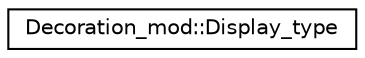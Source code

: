 digraph "Graphical Class Hierarchy"
{
 // LATEX_PDF_SIZE
  edge [fontname="Helvetica",fontsize="10",labelfontname="Helvetica",labelfontsize="10"];
  node [fontname="Helvetica",fontsize="10",shape=record];
  rankdir="LR";
  Node0 [label="Decoration_mod::Display_type",height=0.2,width=0.4,color="black", fillcolor="white", style="filled",URL="$structDecoration__mod_1_1Display__type.html",tooltip=" "];
}
